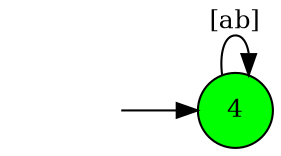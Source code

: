 digraph "../../../PDLTest/DotFiles/sigmastar" {
rankdir=LR; fontsize=12;

//Initial state
preInit [style = filled, shape = plaintext, color = white, fillcolor = white, label = " "]
//Final states
4 [style = filled, shape = circle, fillcolor = green, fontsize = 12]

//Other states

//Transitions
preInit -> 4
4 -> 4 [label = "[ab]", fontsize = 12 ];
}
